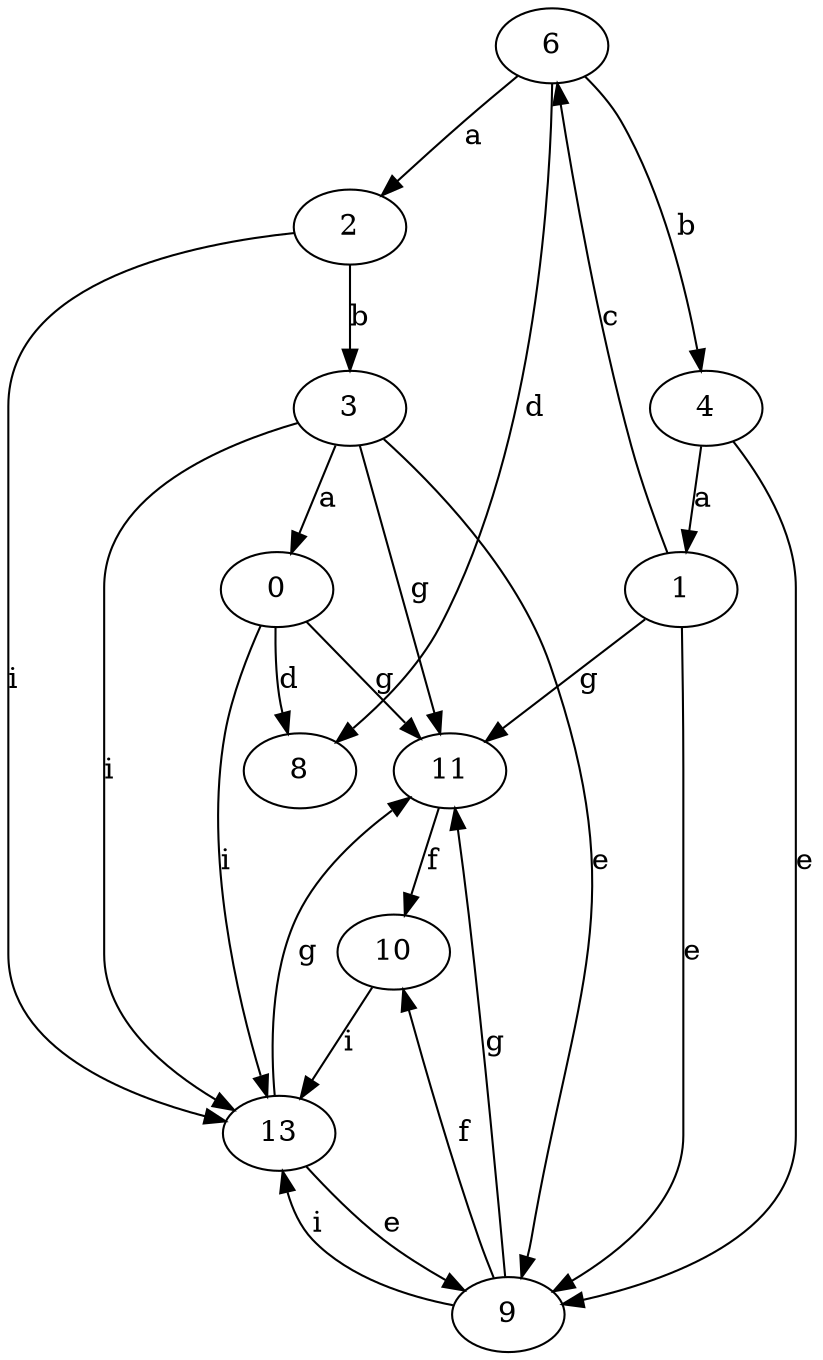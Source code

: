 strict digraph  {
0;
1;
2;
3;
4;
6;
8;
9;
10;
11;
13;
0 -> 8  [label=d];
0 -> 11  [label=g];
0 -> 13  [label=i];
1 -> 6  [label=c];
1 -> 9  [label=e];
1 -> 11  [label=g];
2 -> 3  [label=b];
2 -> 13  [label=i];
3 -> 0  [label=a];
3 -> 9  [label=e];
3 -> 11  [label=g];
3 -> 13  [label=i];
4 -> 1  [label=a];
4 -> 9  [label=e];
6 -> 2  [label=a];
6 -> 4  [label=b];
6 -> 8  [label=d];
9 -> 10  [label=f];
9 -> 11  [label=g];
9 -> 13  [label=i];
10 -> 13  [label=i];
11 -> 10  [label=f];
13 -> 9  [label=e];
13 -> 11  [label=g];
}
